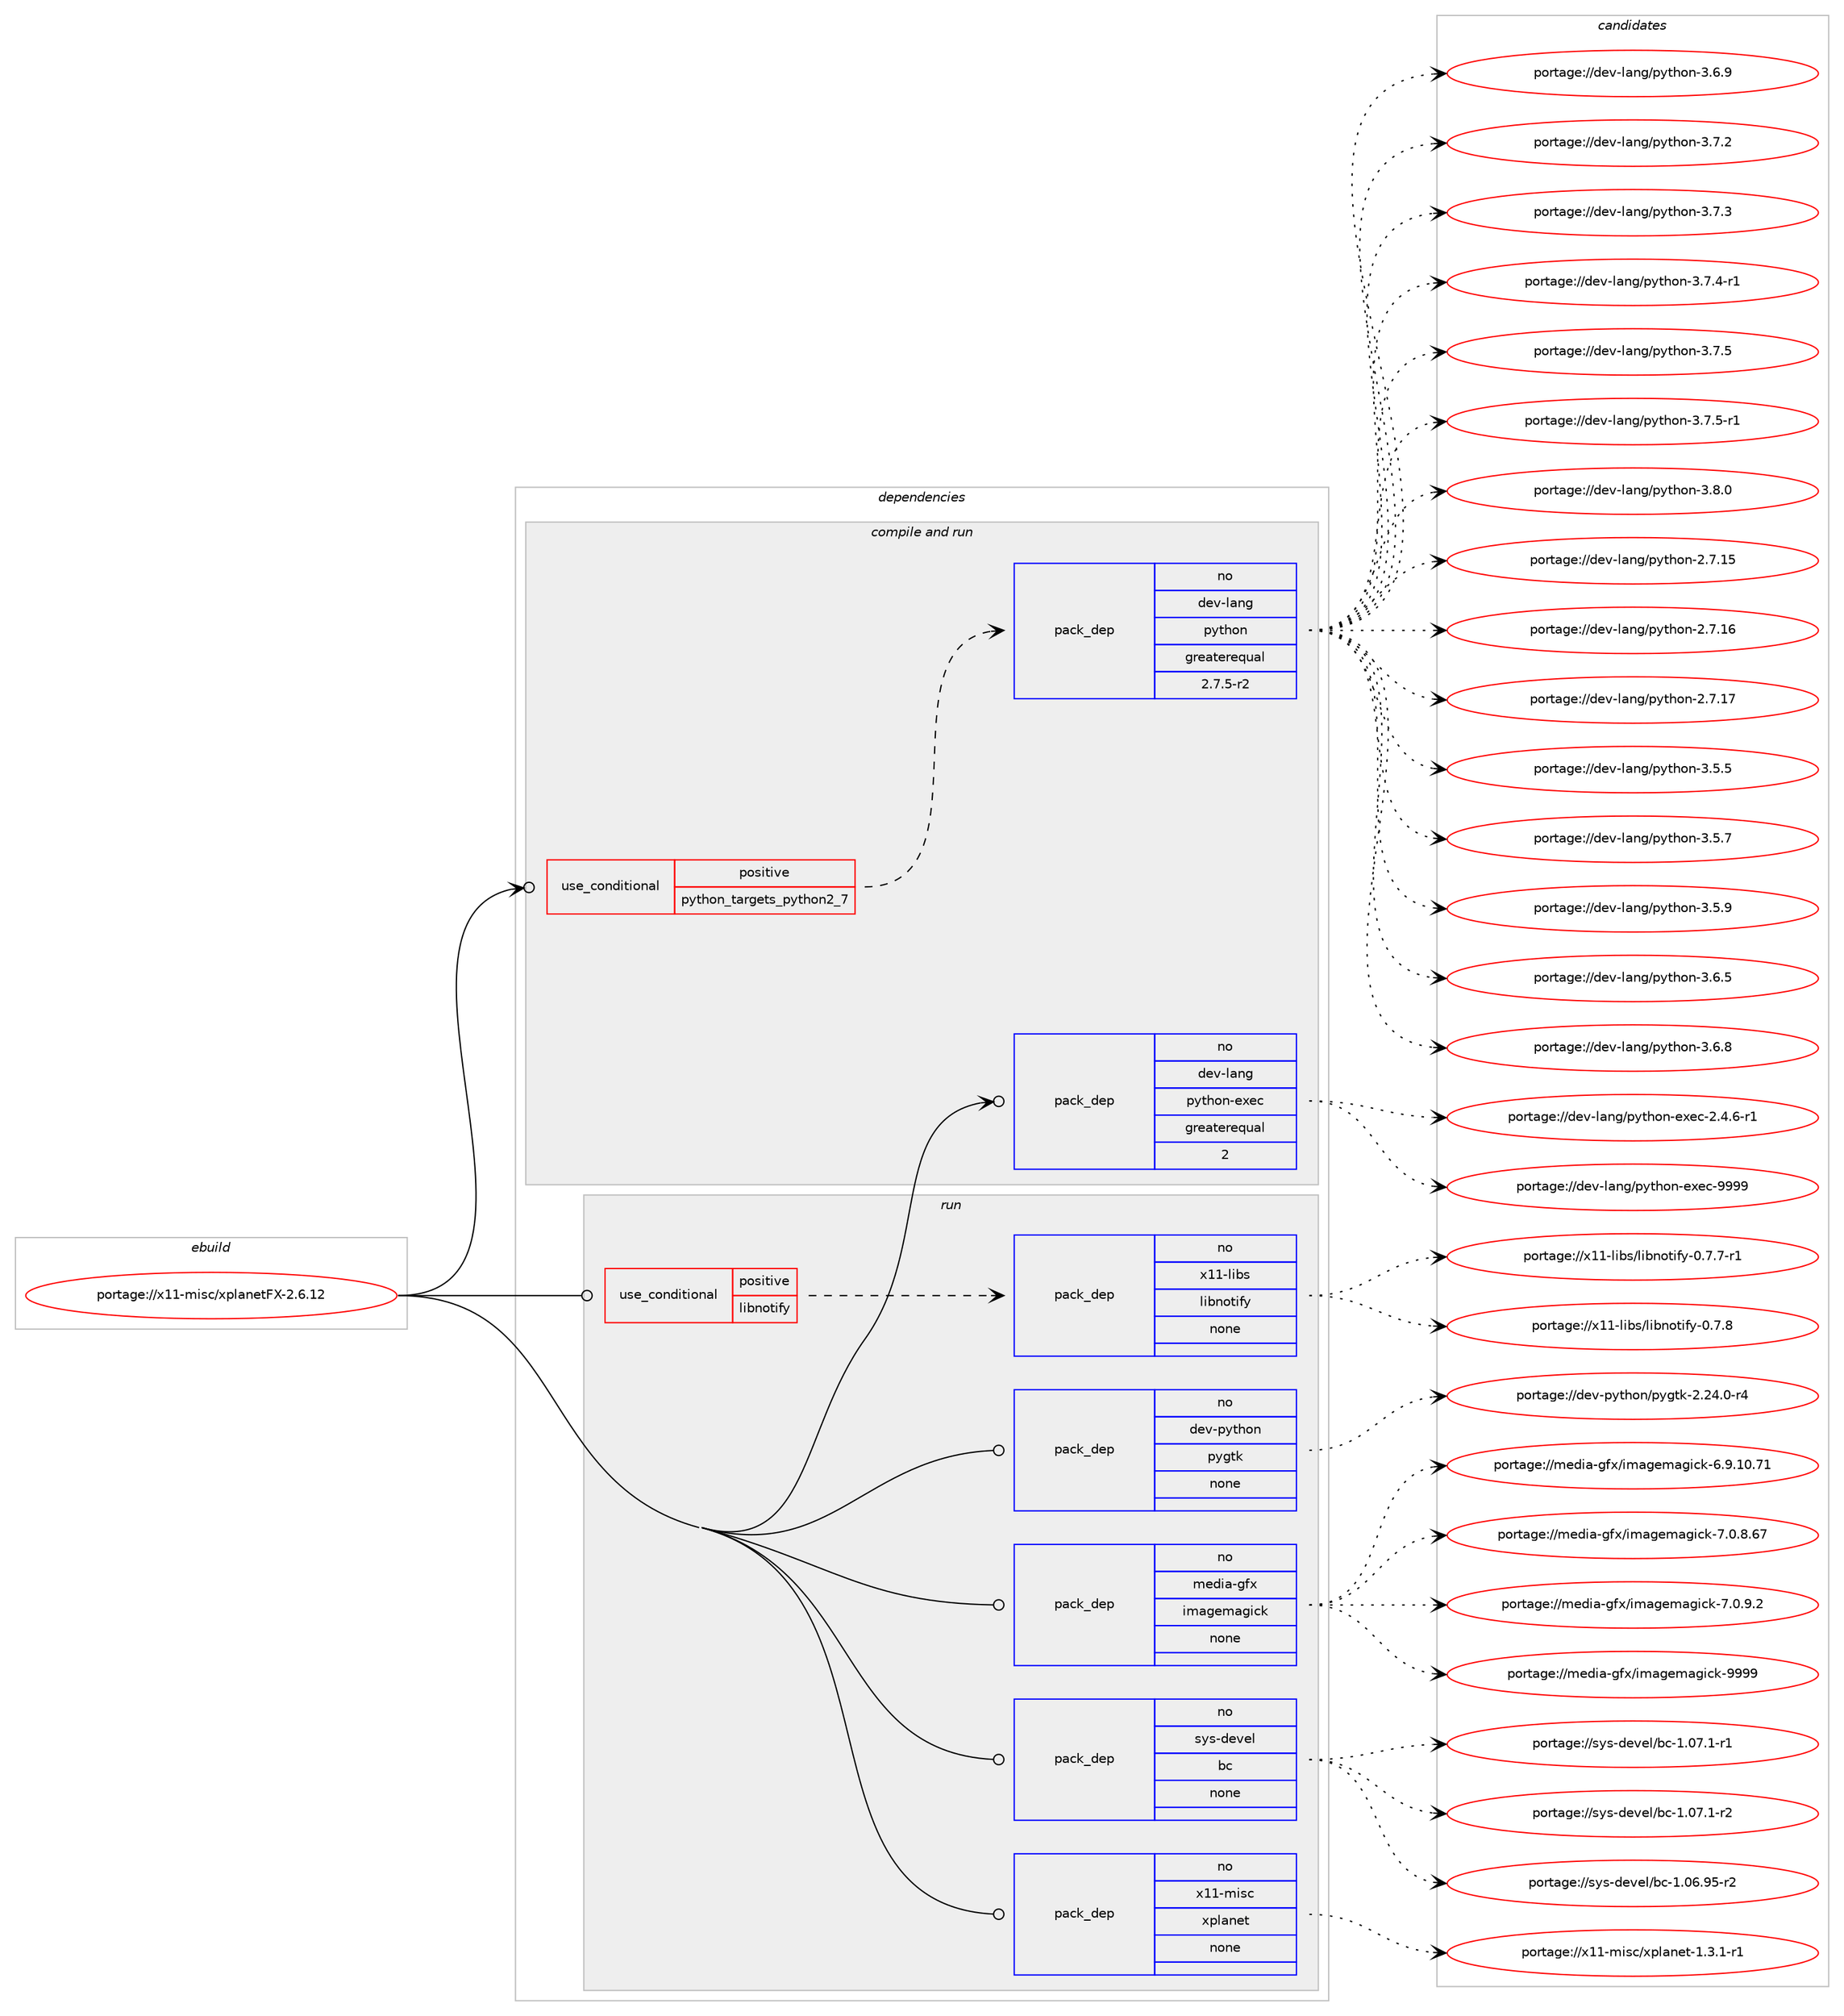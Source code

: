digraph prolog {

# *************
# Graph options
# *************

newrank=true;
concentrate=true;
compound=true;
graph [rankdir=LR,fontname=Helvetica,fontsize=10,ranksep=1.5];#, ranksep=2.5, nodesep=0.2];
edge  [arrowhead=vee];
node  [fontname=Helvetica,fontsize=10];

# **********
# The ebuild
# **********

subgraph cluster_leftcol {
color=gray;
rank=same;
label=<<i>ebuild</i>>;
id [label="portage://x11-misc/xplanetFX-2.6.12", color=red, width=4, href="../x11-misc/xplanetFX-2.6.12.svg"];
}

# ****************
# The dependencies
# ****************

subgraph cluster_midcol {
color=gray;
label=<<i>dependencies</i>>;
subgraph cluster_compile {
fillcolor="#eeeeee";
style=filled;
label=<<i>compile</i>>;
}
subgraph cluster_compileandrun {
fillcolor="#eeeeee";
style=filled;
label=<<i>compile and run</i>>;
subgraph cond108728 {
dependency455452 [label=<<TABLE BORDER="0" CELLBORDER="1" CELLSPACING="0" CELLPADDING="4"><TR><TD ROWSPAN="3" CELLPADDING="10">use_conditional</TD></TR><TR><TD>positive</TD></TR><TR><TD>python_targets_python2_7</TD></TR></TABLE>>, shape=none, color=red];
subgraph pack338520 {
dependency455453 [label=<<TABLE BORDER="0" CELLBORDER="1" CELLSPACING="0" CELLPADDING="4" WIDTH="220"><TR><TD ROWSPAN="6" CELLPADDING="30">pack_dep</TD></TR><TR><TD WIDTH="110">no</TD></TR><TR><TD>dev-lang</TD></TR><TR><TD>python</TD></TR><TR><TD>greaterequal</TD></TR><TR><TD>2.7.5-r2</TD></TR></TABLE>>, shape=none, color=blue];
}
dependency455452:e -> dependency455453:w [weight=20,style="dashed",arrowhead="vee"];
}
id:e -> dependency455452:w [weight=20,style="solid",arrowhead="odotvee"];
subgraph pack338521 {
dependency455454 [label=<<TABLE BORDER="0" CELLBORDER="1" CELLSPACING="0" CELLPADDING="4" WIDTH="220"><TR><TD ROWSPAN="6" CELLPADDING="30">pack_dep</TD></TR><TR><TD WIDTH="110">no</TD></TR><TR><TD>dev-lang</TD></TR><TR><TD>python-exec</TD></TR><TR><TD>greaterequal</TD></TR><TR><TD>2</TD></TR></TABLE>>, shape=none, color=blue];
}
id:e -> dependency455454:w [weight=20,style="solid",arrowhead="odotvee"];
}
subgraph cluster_run {
fillcolor="#eeeeee";
style=filled;
label=<<i>run</i>>;
subgraph cond108729 {
dependency455455 [label=<<TABLE BORDER="0" CELLBORDER="1" CELLSPACING="0" CELLPADDING="4"><TR><TD ROWSPAN="3" CELLPADDING="10">use_conditional</TD></TR><TR><TD>positive</TD></TR><TR><TD>libnotify</TD></TR></TABLE>>, shape=none, color=red];
subgraph pack338522 {
dependency455456 [label=<<TABLE BORDER="0" CELLBORDER="1" CELLSPACING="0" CELLPADDING="4" WIDTH="220"><TR><TD ROWSPAN="6" CELLPADDING="30">pack_dep</TD></TR><TR><TD WIDTH="110">no</TD></TR><TR><TD>x11-libs</TD></TR><TR><TD>libnotify</TD></TR><TR><TD>none</TD></TR><TR><TD></TD></TR></TABLE>>, shape=none, color=blue];
}
dependency455455:e -> dependency455456:w [weight=20,style="dashed",arrowhead="vee"];
}
id:e -> dependency455455:w [weight=20,style="solid",arrowhead="odot"];
subgraph pack338523 {
dependency455457 [label=<<TABLE BORDER="0" CELLBORDER="1" CELLSPACING="0" CELLPADDING="4" WIDTH="220"><TR><TD ROWSPAN="6" CELLPADDING="30">pack_dep</TD></TR><TR><TD WIDTH="110">no</TD></TR><TR><TD>dev-python</TD></TR><TR><TD>pygtk</TD></TR><TR><TD>none</TD></TR><TR><TD></TD></TR></TABLE>>, shape=none, color=blue];
}
id:e -> dependency455457:w [weight=20,style="solid",arrowhead="odot"];
subgraph pack338524 {
dependency455458 [label=<<TABLE BORDER="0" CELLBORDER="1" CELLSPACING="0" CELLPADDING="4" WIDTH="220"><TR><TD ROWSPAN="6" CELLPADDING="30">pack_dep</TD></TR><TR><TD WIDTH="110">no</TD></TR><TR><TD>media-gfx</TD></TR><TR><TD>imagemagick</TD></TR><TR><TD>none</TD></TR><TR><TD></TD></TR></TABLE>>, shape=none, color=blue];
}
id:e -> dependency455458:w [weight=20,style="solid",arrowhead="odot"];
subgraph pack338525 {
dependency455459 [label=<<TABLE BORDER="0" CELLBORDER="1" CELLSPACING="0" CELLPADDING="4" WIDTH="220"><TR><TD ROWSPAN="6" CELLPADDING="30">pack_dep</TD></TR><TR><TD WIDTH="110">no</TD></TR><TR><TD>sys-devel</TD></TR><TR><TD>bc</TD></TR><TR><TD>none</TD></TR><TR><TD></TD></TR></TABLE>>, shape=none, color=blue];
}
id:e -> dependency455459:w [weight=20,style="solid",arrowhead="odot"];
subgraph pack338526 {
dependency455460 [label=<<TABLE BORDER="0" CELLBORDER="1" CELLSPACING="0" CELLPADDING="4" WIDTH="220"><TR><TD ROWSPAN="6" CELLPADDING="30">pack_dep</TD></TR><TR><TD WIDTH="110">no</TD></TR><TR><TD>x11-misc</TD></TR><TR><TD>xplanet</TD></TR><TR><TD>none</TD></TR><TR><TD></TD></TR></TABLE>>, shape=none, color=blue];
}
id:e -> dependency455460:w [weight=20,style="solid",arrowhead="odot"];
}
}

# **************
# The candidates
# **************

subgraph cluster_choices {
rank=same;
color=gray;
label=<<i>candidates</i>>;

subgraph choice338520 {
color=black;
nodesep=1;
choiceportage10010111845108971101034711212111610411111045504655464953 [label="portage://dev-lang/python-2.7.15", color=red, width=4,href="../dev-lang/python-2.7.15.svg"];
choiceportage10010111845108971101034711212111610411111045504655464954 [label="portage://dev-lang/python-2.7.16", color=red, width=4,href="../dev-lang/python-2.7.16.svg"];
choiceportage10010111845108971101034711212111610411111045504655464955 [label="portage://dev-lang/python-2.7.17", color=red, width=4,href="../dev-lang/python-2.7.17.svg"];
choiceportage100101118451089711010347112121116104111110455146534653 [label="portage://dev-lang/python-3.5.5", color=red, width=4,href="../dev-lang/python-3.5.5.svg"];
choiceportage100101118451089711010347112121116104111110455146534655 [label="portage://dev-lang/python-3.5.7", color=red, width=4,href="../dev-lang/python-3.5.7.svg"];
choiceportage100101118451089711010347112121116104111110455146534657 [label="portage://dev-lang/python-3.5.9", color=red, width=4,href="../dev-lang/python-3.5.9.svg"];
choiceportage100101118451089711010347112121116104111110455146544653 [label="portage://dev-lang/python-3.6.5", color=red, width=4,href="../dev-lang/python-3.6.5.svg"];
choiceportage100101118451089711010347112121116104111110455146544656 [label="portage://dev-lang/python-3.6.8", color=red, width=4,href="../dev-lang/python-3.6.8.svg"];
choiceportage100101118451089711010347112121116104111110455146544657 [label="portage://dev-lang/python-3.6.9", color=red, width=4,href="../dev-lang/python-3.6.9.svg"];
choiceportage100101118451089711010347112121116104111110455146554650 [label="portage://dev-lang/python-3.7.2", color=red, width=4,href="../dev-lang/python-3.7.2.svg"];
choiceportage100101118451089711010347112121116104111110455146554651 [label="portage://dev-lang/python-3.7.3", color=red, width=4,href="../dev-lang/python-3.7.3.svg"];
choiceportage1001011184510897110103471121211161041111104551465546524511449 [label="portage://dev-lang/python-3.7.4-r1", color=red, width=4,href="../dev-lang/python-3.7.4-r1.svg"];
choiceportage100101118451089711010347112121116104111110455146554653 [label="portage://dev-lang/python-3.7.5", color=red, width=4,href="../dev-lang/python-3.7.5.svg"];
choiceportage1001011184510897110103471121211161041111104551465546534511449 [label="portage://dev-lang/python-3.7.5-r1", color=red, width=4,href="../dev-lang/python-3.7.5-r1.svg"];
choiceportage100101118451089711010347112121116104111110455146564648 [label="portage://dev-lang/python-3.8.0", color=red, width=4,href="../dev-lang/python-3.8.0.svg"];
dependency455453:e -> choiceportage10010111845108971101034711212111610411111045504655464953:w [style=dotted,weight="100"];
dependency455453:e -> choiceportage10010111845108971101034711212111610411111045504655464954:w [style=dotted,weight="100"];
dependency455453:e -> choiceportage10010111845108971101034711212111610411111045504655464955:w [style=dotted,weight="100"];
dependency455453:e -> choiceportage100101118451089711010347112121116104111110455146534653:w [style=dotted,weight="100"];
dependency455453:e -> choiceportage100101118451089711010347112121116104111110455146534655:w [style=dotted,weight="100"];
dependency455453:e -> choiceportage100101118451089711010347112121116104111110455146534657:w [style=dotted,weight="100"];
dependency455453:e -> choiceportage100101118451089711010347112121116104111110455146544653:w [style=dotted,weight="100"];
dependency455453:e -> choiceportage100101118451089711010347112121116104111110455146544656:w [style=dotted,weight="100"];
dependency455453:e -> choiceportage100101118451089711010347112121116104111110455146544657:w [style=dotted,weight="100"];
dependency455453:e -> choiceportage100101118451089711010347112121116104111110455146554650:w [style=dotted,weight="100"];
dependency455453:e -> choiceportage100101118451089711010347112121116104111110455146554651:w [style=dotted,weight="100"];
dependency455453:e -> choiceportage1001011184510897110103471121211161041111104551465546524511449:w [style=dotted,weight="100"];
dependency455453:e -> choiceportage100101118451089711010347112121116104111110455146554653:w [style=dotted,weight="100"];
dependency455453:e -> choiceportage1001011184510897110103471121211161041111104551465546534511449:w [style=dotted,weight="100"];
dependency455453:e -> choiceportage100101118451089711010347112121116104111110455146564648:w [style=dotted,weight="100"];
}
subgraph choice338521 {
color=black;
nodesep=1;
choiceportage10010111845108971101034711212111610411111045101120101994550465246544511449 [label="portage://dev-lang/python-exec-2.4.6-r1", color=red, width=4,href="../dev-lang/python-exec-2.4.6-r1.svg"];
choiceportage10010111845108971101034711212111610411111045101120101994557575757 [label="portage://dev-lang/python-exec-9999", color=red, width=4,href="../dev-lang/python-exec-9999.svg"];
dependency455454:e -> choiceportage10010111845108971101034711212111610411111045101120101994550465246544511449:w [style=dotted,weight="100"];
dependency455454:e -> choiceportage10010111845108971101034711212111610411111045101120101994557575757:w [style=dotted,weight="100"];
}
subgraph choice338522 {
color=black;
nodesep=1;
choiceportage1204949451081059811547108105981101111161051021214548465546554511449 [label="portage://x11-libs/libnotify-0.7.7-r1", color=red, width=4,href="../x11-libs/libnotify-0.7.7-r1.svg"];
choiceportage120494945108105981154710810598110111116105102121454846554656 [label="portage://x11-libs/libnotify-0.7.8", color=red, width=4,href="../x11-libs/libnotify-0.7.8.svg"];
dependency455456:e -> choiceportage1204949451081059811547108105981101111161051021214548465546554511449:w [style=dotted,weight="100"];
dependency455456:e -> choiceportage120494945108105981154710810598110111116105102121454846554656:w [style=dotted,weight="100"];
}
subgraph choice338523 {
color=black;
nodesep=1;
choiceportage1001011184511212111610411111047112121103116107455046505246484511452 [label="portage://dev-python/pygtk-2.24.0-r4", color=red, width=4,href="../dev-python/pygtk-2.24.0-r4.svg"];
dependency455457:e -> choiceportage1001011184511212111610411111047112121103116107455046505246484511452:w [style=dotted,weight="100"];
}
subgraph choice338524 {
color=black;
nodesep=1;
choiceportage10910110010597451031021204710510997103101109971031059910745544657464948465549 [label="portage://media-gfx/imagemagick-6.9.10.71", color=red, width=4,href="../media-gfx/imagemagick-6.9.10.71.svg"];
choiceportage109101100105974510310212047105109971031011099710310599107455546484656465455 [label="portage://media-gfx/imagemagick-7.0.8.67", color=red, width=4,href="../media-gfx/imagemagick-7.0.8.67.svg"];
choiceportage1091011001059745103102120471051099710310110997103105991074555464846574650 [label="portage://media-gfx/imagemagick-7.0.9.2", color=red, width=4,href="../media-gfx/imagemagick-7.0.9.2.svg"];
choiceportage1091011001059745103102120471051099710310110997103105991074557575757 [label="portage://media-gfx/imagemagick-9999", color=red, width=4,href="../media-gfx/imagemagick-9999.svg"];
dependency455458:e -> choiceportage10910110010597451031021204710510997103101109971031059910745544657464948465549:w [style=dotted,weight="100"];
dependency455458:e -> choiceportage109101100105974510310212047105109971031011099710310599107455546484656465455:w [style=dotted,weight="100"];
dependency455458:e -> choiceportage1091011001059745103102120471051099710310110997103105991074555464846574650:w [style=dotted,weight="100"];
dependency455458:e -> choiceportage1091011001059745103102120471051099710310110997103105991074557575757:w [style=dotted,weight="100"];
}
subgraph choice338525 {
color=black;
nodesep=1;
choiceportage1151211154510010111810110847989945494648544657534511450 [label="portage://sys-devel/bc-1.06.95-r2", color=red, width=4,href="../sys-devel/bc-1.06.95-r2.svg"];
choiceportage11512111545100101118101108479899454946485546494511449 [label="portage://sys-devel/bc-1.07.1-r1", color=red, width=4,href="../sys-devel/bc-1.07.1-r1.svg"];
choiceportage11512111545100101118101108479899454946485546494511450 [label="portage://sys-devel/bc-1.07.1-r2", color=red, width=4,href="../sys-devel/bc-1.07.1-r2.svg"];
dependency455459:e -> choiceportage1151211154510010111810110847989945494648544657534511450:w [style=dotted,weight="100"];
dependency455459:e -> choiceportage11512111545100101118101108479899454946485546494511449:w [style=dotted,weight="100"];
dependency455459:e -> choiceportage11512111545100101118101108479899454946485546494511450:w [style=dotted,weight="100"];
}
subgraph choice338526 {
color=black;
nodesep=1;
choiceportage1204949451091051159947120112108971101011164549465146494511449 [label="portage://x11-misc/xplanet-1.3.1-r1", color=red, width=4,href="../x11-misc/xplanet-1.3.1-r1.svg"];
dependency455460:e -> choiceportage1204949451091051159947120112108971101011164549465146494511449:w [style=dotted,weight="100"];
}
}

}
